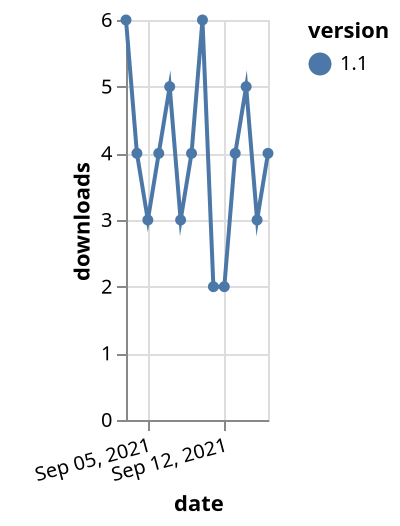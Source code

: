 {"$schema": "https://vega.github.io/schema/vega-lite/v5.json", "description": "A simple bar chart with embedded data.", "data": {"values": [{"date": "2021-09-03", "total": 3418, "delta": 6, "version": "1.1"}, {"date": "2021-09-04", "total": 3422, "delta": 4, "version": "1.1"}, {"date": "2021-09-05", "total": 3425, "delta": 3, "version": "1.1"}, {"date": "2021-09-06", "total": 3429, "delta": 4, "version": "1.1"}, {"date": "2021-09-07", "total": 3434, "delta": 5, "version": "1.1"}, {"date": "2021-09-08", "total": 3437, "delta": 3, "version": "1.1"}, {"date": "2021-09-09", "total": 3441, "delta": 4, "version": "1.1"}, {"date": "2021-09-10", "total": 3447, "delta": 6, "version": "1.1"}, {"date": "2021-09-11", "total": 3449, "delta": 2, "version": "1.1"}, {"date": "2021-09-12", "total": 3451, "delta": 2, "version": "1.1"}, {"date": "2021-09-13", "total": 3455, "delta": 4, "version": "1.1"}, {"date": "2021-09-14", "total": 3460, "delta": 5, "version": "1.1"}, {"date": "2021-09-15", "total": 3463, "delta": 3, "version": "1.1"}, {"date": "2021-09-16", "total": 3467, "delta": 4, "version": "1.1"}]}, "width": "container", "mark": {"type": "line", "point": {"filled": true}}, "encoding": {"x": {"field": "date", "type": "temporal", "timeUnit": "yearmonthdate", "title": "date", "axis": {"labelAngle": -15}}, "y": {"field": "delta", "type": "quantitative", "title": "downloads"}, "color": {"field": "version", "type": "nominal"}, "tooltip": {"field": "delta"}}}